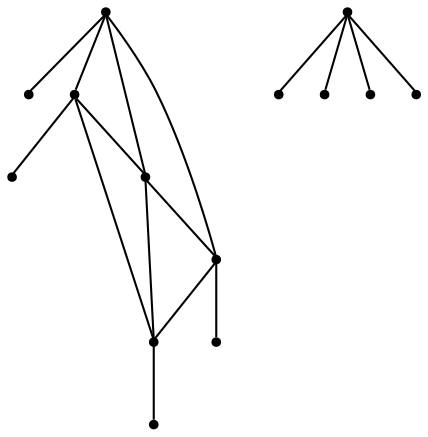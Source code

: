 graph {
  node [shape=point,comment="{\"directed\":false,\"doi\":\"10.1007/978-3-030-68766-3_21\",\"figure\":\"2\"}"]

  v0 [pos="1571.0336021376543,342.5379600334284"]
  v1 [pos="1637.710890813651,342.5379600334284"]
  v2 [pos="1521.0256356306568,275.86148853163957"]
  v3 [pos="1521.0256356306568,242.52325278074517"]
  v4 [pos="1521.0256356306568,342.5379600334284"]
  v5 [pos="1521.0256356306568,409.2144315352173"]
  v6 [pos="1471.0176691236593,342.5379600334284"]
  v7 [pos="1521.0256356306568,442.5526672861117"]
  v8 [pos="1404.3403804476625,342.5379600334284"]
  v9 [pos="1237.6471587576705,342.5379600334284"]
  v10 [pos="1237.6471587576705,275.8614885316396"]
  v11 [pos="1154.3005479126746,342.5379600334284"]
  v12 [pos="1320.9937696026666,342.5379600334284"]
  v13 [pos="1237.6471587576705,409.2144315352173"]

  v0 -- v1 [id="-1",pos="1571.0336021376543,342.5379600334284 1637.710890813651,342.5379600334284 1637.710890813651,342.5379600334284 1637.710890813651,342.5379600334284"]
  v0 -- v2 [id="-2",pos="1571.0336021376543,342.5379600334284 1521.0256356306568,275.86148853163957 1521.0256356306568,275.86148853163957 1521.0256356306568,275.86148853163957"]
  v2 -- v3 [id="-3",pos="1521.0256356306568,275.86148853163957 1521.0256356306568,242.52325278074517 1521.0256356306568,242.52325278074517 1521.0256356306568,242.52325278074517"]
  v2 -- v4 [id="-4",pos="1521.0256356306568,275.86148853163957 1521.0256356306568,342.5379600334284 1521.0256356306568,342.5379600334284 1521.0256356306568,342.5379600334284"]
  v4 -- v5 [id="-5",pos="1521.0256356306568,342.5379600334284 1521.0256356306568,409.2144315352173 1521.0256356306568,409.2144315352173 1521.0256356306568,409.2144315352173"]
  v9 -- v13 [id="-6",pos="1237.6471587576705,342.5379600334284 1237.6471587576705,409.2144315352173 1237.6471587576705,409.2144315352173 1237.6471587576705,409.2144315352173"]
  v9 -- v12 [id="-7",pos="1237.6471587576705,342.5379600334284 1320.9937696026666,342.5379600334284 1320.9937696026666,342.5379600334284 1320.9937696026666,342.5379600334284"]
  v9 -- v11 [id="-8",pos="1237.6471587576705,342.5379600334284 1154.3005479126746,342.5379600334284 1154.3005479126746,342.5379600334284 1154.3005479126746,342.5379600334284"]
  v9 -- v10 [id="-10",pos="1237.6471587576705,342.5379600334284 1237.6471587576705,275.8614885316396 1237.6471587576705,275.8614885316396 1237.6471587576705,275.8614885316396"]
  v4 -- v0 [id="-11",pos="1521.0256356306568,342.5379600334284 1571.0336021376543,342.5379600334284 1571.0336021376543,342.5379600334284 1571.0336021376543,342.5379600334284"]
  v5 -- v0 [id="-12",pos="1521.0256356306568,409.2144315352173 1571.0336021376543,342.5379600334284 1571.0336021376543,342.5379600334284 1571.0336021376543,342.5379600334284"]
  v5 -- v6 [id="-13",pos="1521.0256356306568,409.2144315352173 1471.0176691236593,342.5379600334284 1471.0176691236593,342.5379600334284 1471.0176691236593,342.5379600334284"]
  v5 -- v7 [id="-14",pos="1521.0256356306568,409.2144315352173 1521.0256356306568,442.5526672861117 1521.0256356306568,442.5526672861117 1521.0256356306568,442.5526672861117"]
  v6 -- v8 [id="-15",pos="1471.0176691236593,342.5379600334284 1404.3403804476625,342.5379600334284 1404.3403804476625,342.5379600334284 1404.3403804476625,342.5379600334284"]
  v6 -- v2 [id="-16",pos="1471.0176691236593,342.5379600334284 1521.0256356306568,275.86148853163957 1521.0256356306568,275.86148853163957 1521.0256356306568,275.86148853163957"]
  v6 -- v4 [id="-17",pos="1471.0176691236593,342.5379600334284 1521.0256356306568,342.5379600334284 1521.0256356306568,342.5379600334284 1521.0256356306568,342.5379600334284"]
}
